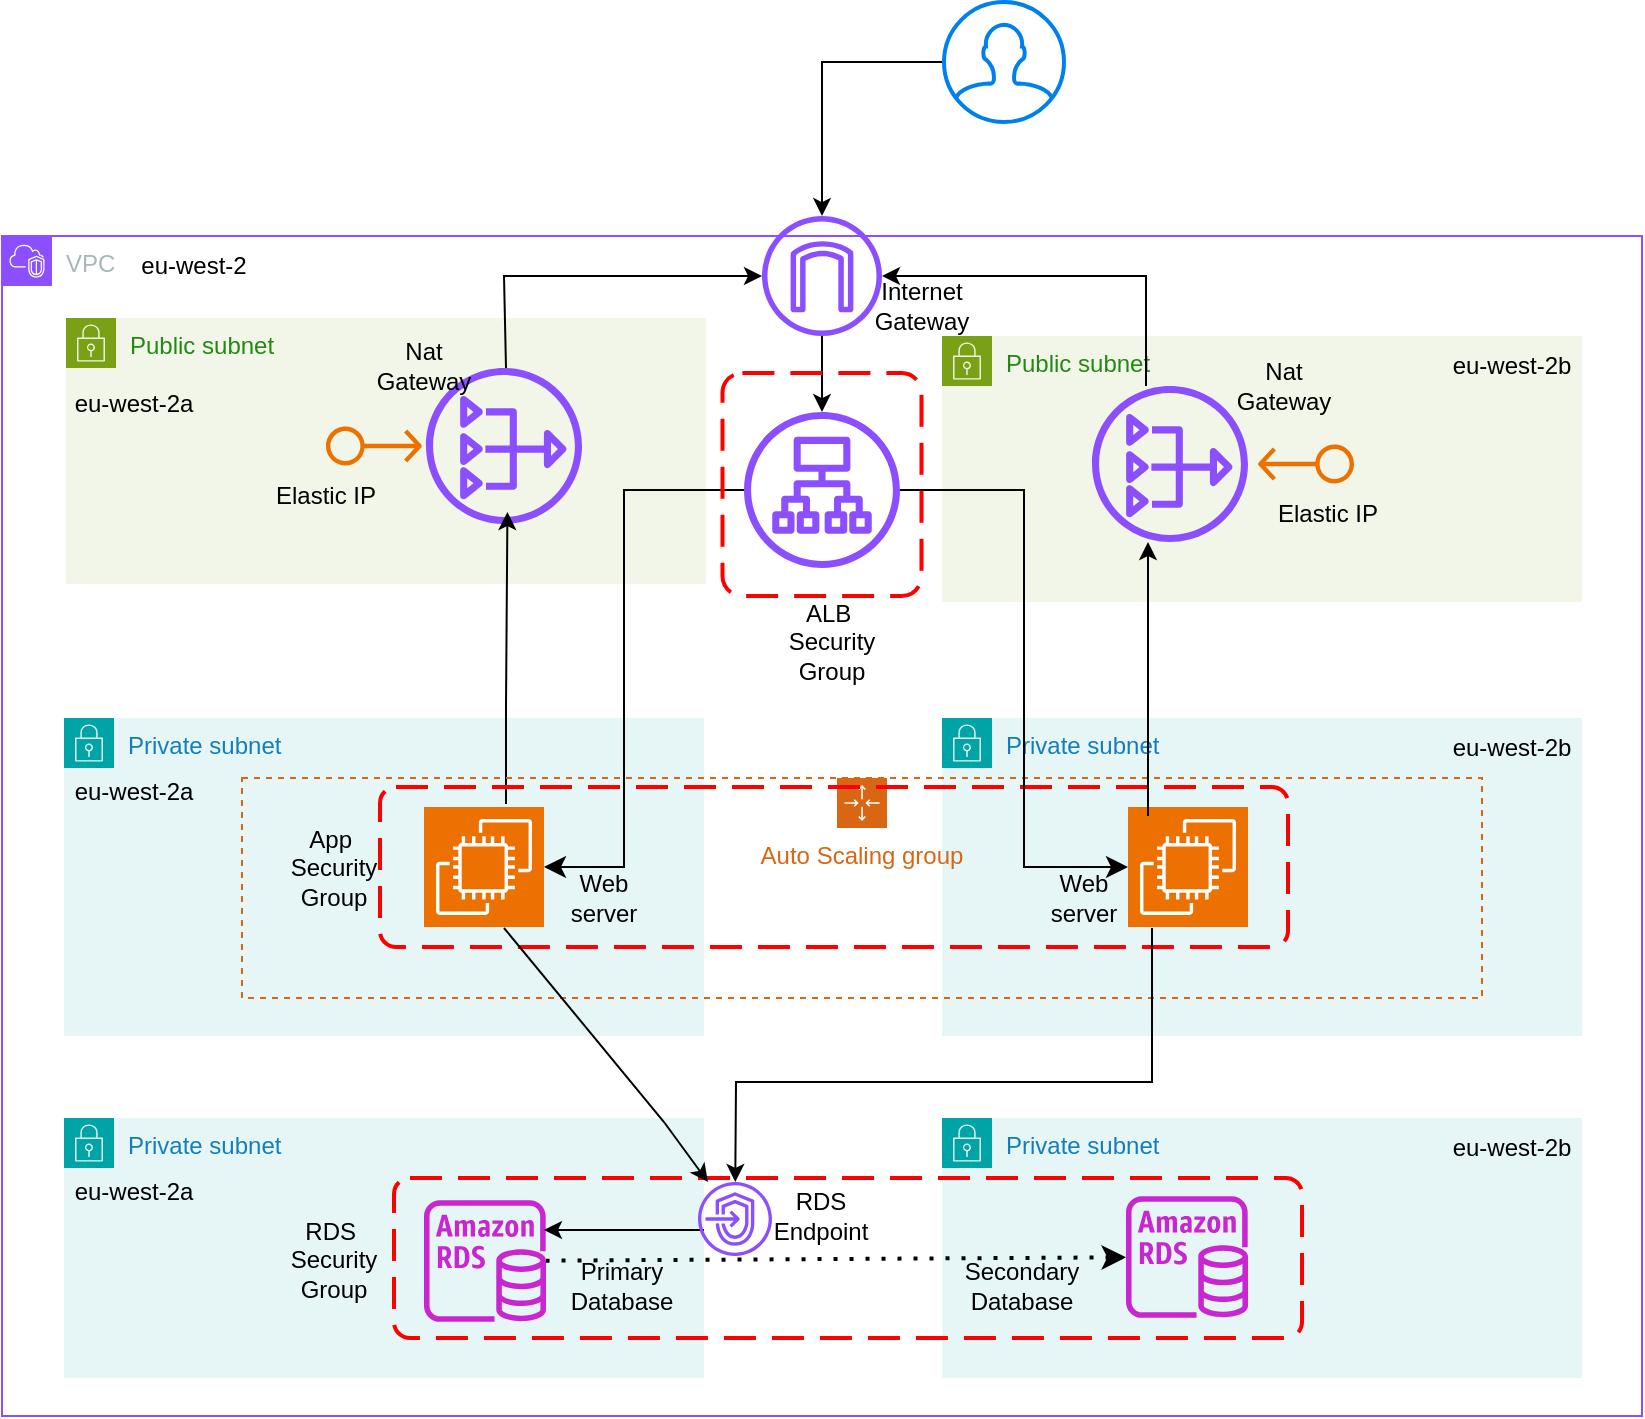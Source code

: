 <mxfile version="24.6.3" type="device">
  <diagram name="Page-1" id="XunEHdQ2r4Ur_lCHkOZh">
    <mxGraphModel dx="1670" dy="892" grid="1" gridSize="10" guides="1" tooltips="1" connect="1" arrows="1" fold="1" page="1" pageScale="1" pageWidth="850" pageHeight="1100" math="0" shadow="0">
      <root>
        <mxCell id="0" />
        <mxCell id="1" parent="0" />
        <mxCell id="7yGEbL5kupSrWjwdthF7-4" value="Public subnet" style="points=[[0,0],[0.25,0],[0.5,0],[0.75,0],[1,0],[1,0.25],[1,0.5],[1,0.75],[1,1],[0.75,1],[0.5,1],[0.25,1],[0,1],[0,0.75],[0,0.5],[0,0.25]];outlineConnect=0;gradientColor=none;html=1;whiteSpace=wrap;fontSize=12;fontStyle=0;container=1;pointerEvents=0;collapsible=0;recursiveResize=0;shape=mxgraph.aws4.group;grIcon=mxgraph.aws4.group_security_group;grStroke=0;strokeColor=#7AA116;fillColor=#F2F6E8;verticalAlign=top;align=left;spacingLeft=30;fontColor=#248814;dashed=0;" parent="1" vertex="1">
          <mxGeometry x="41" y="198" width="320" height="133" as="geometry" />
        </mxCell>
        <mxCell id="7yGEbL5kupSrWjwdthF7-7" value="" style="sketch=0;outlineConnect=0;fontColor=#232F3E;gradientColor=none;fillColor=#8C4FFF;strokeColor=none;dashed=0;verticalLabelPosition=bottom;verticalAlign=top;align=center;html=1;fontSize=12;fontStyle=0;aspect=fixed;pointerEvents=1;shape=mxgraph.aws4.nat_gateway;" parent="7yGEbL5kupSrWjwdthF7-4" vertex="1">
          <mxGeometry x="180" y="25" width="78" height="78" as="geometry" />
        </mxCell>
        <mxCell id="7yGEbL5kupSrWjwdthF7-9" value="" style="sketch=0;outlineConnect=0;fontColor=#232F3E;gradientColor=none;fillColor=#ED7100;strokeColor=none;dashed=0;verticalLabelPosition=bottom;verticalAlign=top;align=center;html=1;fontSize=12;fontStyle=0;aspect=fixed;pointerEvents=1;shape=mxgraph.aws4.elastic_ip_address;" parent="7yGEbL5kupSrWjwdthF7-4" vertex="1">
          <mxGeometry x="130" y="54" width="48" height="20" as="geometry" />
        </mxCell>
        <mxCell id="7yGEbL5kupSrWjwdthF7-12" value="" style="endArrow=classic;html=1;rounded=0;" parent="7yGEbL5kupSrWjwdthF7-4" target="7yGEbL5kupSrWjwdthF7-6" edge="1">
          <mxGeometry width="50" height="50" relative="1" as="geometry">
            <mxPoint x="220" y="25" as="sourcePoint" />
            <mxPoint x="270" y="-25" as="targetPoint" />
            <Array as="points">
              <mxPoint x="219" y="-21" />
            </Array>
          </mxGeometry>
        </mxCell>
        <mxCell id="7yGEbL5kupSrWjwdthF7-17" value="Elastic IP" style="text;html=1;align=center;verticalAlign=middle;whiteSpace=wrap;rounded=0;" parent="7yGEbL5kupSrWjwdthF7-4" vertex="1">
          <mxGeometry x="100" y="74" width="60" height="30" as="geometry" />
        </mxCell>
        <mxCell id="7yGEbL5kupSrWjwdthF7-1" value="VPC" style="points=[[0,0],[0.25,0],[0.5,0],[0.75,0],[1,0],[1,0.25],[1,0.5],[1,0.75],[1,1],[0.75,1],[0.5,1],[0.25,1],[0,1],[0,0.75],[0,0.5],[0,0.25]];outlineConnect=0;gradientColor=none;html=1;whiteSpace=wrap;fontSize=12;fontStyle=0;container=1;pointerEvents=0;collapsible=0;recursiveResize=0;shape=mxgraph.aws4.group;grIcon=mxgraph.aws4.group_vpc2;strokeColor=#8C4FFF;fillColor=none;verticalAlign=top;align=left;spacingLeft=30;fontColor=#AAB7B8;dashed=0;" parent="1" vertex="1">
          <mxGeometry x="9" y="157" width="820" height="590" as="geometry" />
        </mxCell>
        <mxCell id="7yGEbL5kupSrWjwdthF7-2" value="Public subnet" style="points=[[0,0],[0.25,0],[0.5,0],[0.75,0],[1,0],[1,0.25],[1,0.5],[1,0.75],[1,1],[0.75,1],[0.5,1],[0.25,1],[0,1],[0,0.75],[0,0.5],[0,0.25]];outlineConnect=0;gradientColor=none;html=1;whiteSpace=wrap;fontSize=12;fontStyle=0;container=1;pointerEvents=0;collapsible=0;recursiveResize=0;shape=mxgraph.aws4.group;grIcon=mxgraph.aws4.group_security_group;grStroke=0;strokeColor=#7AA116;fillColor=#F2F6E8;verticalAlign=top;align=left;spacingLeft=30;fontColor=#248814;dashed=0;" parent="7yGEbL5kupSrWjwdthF7-1" vertex="1">
          <mxGeometry x="470" y="50" width="320" height="133" as="geometry" />
        </mxCell>
        <mxCell id="7yGEbL5kupSrWjwdthF7-10" value="" style="sketch=0;outlineConnect=0;fontColor=#232F3E;gradientColor=none;fillColor=#ED7100;strokeColor=none;verticalLabelPosition=bottom;verticalAlign=top;align=center;html=1;fontSize=12;fontStyle=0;aspect=fixed;pointerEvents=1;shape=mxgraph.aws4.elastic_ip_address;direction=west;" parent="7yGEbL5kupSrWjwdthF7-2" vertex="1">
          <mxGeometry x="158" y="54" width="48" height="20" as="geometry" />
        </mxCell>
        <mxCell id="7yGEbL5kupSrWjwdthF7-8" value="" style="sketch=0;outlineConnect=0;fontColor=#232F3E;gradientColor=none;fillColor=#8C4FFF;strokeColor=none;dashed=0;verticalLabelPosition=bottom;verticalAlign=top;align=center;html=1;fontSize=12;fontStyle=0;aspect=fixed;pointerEvents=1;shape=mxgraph.aws4.nat_gateway;" parent="7yGEbL5kupSrWjwdthF7-2" vertex="1">
          <mxGeometry x="75" y="25" width="78" height="78" as="geometry" />
        </mxCell>
        <mxCell id="7yGEbL5kupSrWjwdthF7-13" value="" style="endArrow=classic;html=1;rounded=0;" parent="7yGEbL5kupSrWjwdthF7-2" target="7yGEbL5kupSrWjwdthF7-6" edge="1">
          <mxGeometry width="50" height="50" relative="1" as="geometry">
            <mxPoint x="102" y="25" as="sourcePoint" />
            <mxPoint x="-18" y="-34" as="targetPoint" />
            <Array as="points">
              <mxPoint x="102" y="-30" />
            </Array>
          </mxGeometry>
        </mxCell>
        <mxCell id="7yGEbL5kupSrWjwdthF7-16" value="Nat Gateway" style="text;html=1;align=center;verticalAlign=middle;whiteSpace=wrap;rounded=0;" parent="7yGEbL5kupSrWjwdthF7-2" vertex="1">
          <mxGeometry x="141" y="10" width="60" height="30" as="geometry" />
        </mxCell>
        <mxCell id="7yGEbL5kupSrWjwdthF7-18" value="Elastic IP" style="text;html=1;align=center;verticalAlign=middle;whiteSpace=wrap;rounded=0;" parent="7yGEbL5kupSrWjwdthF7-2" vertex="1">
          <mxGeometry x="163" y="74" width="60" height="30" as="geometry" />
        </mxCell>
        <mxCell id="7yGEbL5kupSrWjwdthF7-71" value="eu-west-2b" style="text;html=1;align=center;verticalAlign=middle;whiteSpace=wrap;rounded=0;" parent="7yGEbL5kupSrWjwdthF7-2" vertex="1">
          <mxGeometry x="250" width="70" height="30" as="geometry" />
        </mxCell>
        <mxCell id="7yGEbL5kupSrWjwdthF7-5" value="" style="sketch=0;outlineConnect=0;fontColor=#232F3E;gradientColor=none;fillColor=#8C4FFF;strokeColor=none;dashed=0;verticalLabelPosition=bottom;verticalAlign=top;align=center;html=1;fontSize=12;fontStyle=0;aspect=fixed;pointerEvents=1;shape=mxgraph.aws4.application_load_balancer;" parent="7yGEbL5kupSrWjwdthF7-1" vertex="1">
          <mxGeometry x="371" y="88" width="78" height="78" as="geometry" />
        </mxCell>
        <mxCell id="7yGEbL5kupSrWjwdthF7-19" value="Private subnet" style="points=[[0,0],[0.25,0],[0.5,0],[0.75,0],[1,0],[1,0.25],[1,0.5],[1,0.75],[1,1],[0.75,1],[0.5,1],[0.25,1],[0,1],[0,0.75],[0,0.5],[0,0.25]];outlineConnect=0;gradientColor=none;html=1;whiteSpace=wrap;fontSize=12;fontStyle=0;container=1;pointerEvents=0;collapsible=0;recursiveResize=0;shape=mxgraph.aws4.group;grIcon=mxgraph.aws4.group_security_group;grStroke=0;strokeColor=#00A4A6;fillColor=#E6F6F7;verticalAlign=top;align=left;spacingLeft=30;fontColor=#147EBA;dashed=0;" parent="7yGEbL5kupSrWjwdthF7-1" vertex="1">
          <mxGeometry x="31" y="241" width="320" height="159" as="geometry" />
        </mxCell>
        <mxCell id="7yGEbL5kupSrWjwdthF7-34" value="" style="endArrow=classic;html=1;rounded=0;" parent="7yGEbL5kupSrWjwdthF7-19" edge="1">
          <mxGeometry width="50" height="50" relative="1" as="geometry">
            <mxPoint x="221" y="43" as="sourcePoint" />
            <mxPoint x="221.713" y="-103" as="targetPoint" />
            <Array as="points">
              <mxPoint x="221" y="-6" />
            </Array>
          </mxGeometry>
        </mxCell>
        <mxCell id="7yGEbL5kupSrWjwdthF7-69" value="eu-west-2a" style="text;html=1;align=center;verticalAlign=middle;whiteSpace=wrap;rounded=0;" parent="7yGEbL5kupSrWjwdthF7-19" vertex="1">
          <mxGeometry y="22" width="70" height="30" as="geometry" />
        </mxCell>
        <mxCell id="7yGEbL5kupSrWjwdthF7-20" value="Private subnet" style="points=[[0,0],[0.25,0],[0.5,0],[0.75,0],[1,0],[1,0.25],[1,0.5],[1,0.75],[1,1],[0.75,1],[0.5,1],[0.25,1],[0,1],[0,0.75],[0,0.5],[0,0.25]];outlineConnect=0;gradientColor=none;html=1;whiteSpace=wrap;fontSize=12;fontStyle=0;container=1;pointerEvents=0;collapsible=0;recursiveResize=0;shape=mxgraph.aws4.group;grIcon=mxgraph.aws4.group_security_group;grStroke=0;strokeColor=#00A4A6;fillColor=#E6F6F7;verticalAlign=top;align=left;spacingLeft=30;fontColor=#147EBA;dashed=0;" parent="7yGEbL5kupSrWjwdthF7-1" vertex="1">
          <mxGeometry x="470" y="241" width="320" height="159" as="geometry" />
        </mxCell>
        <mxCell id="7yGEbL5kupSrWjwdthF7-72" value="eu-west-2b" style="text;html=1;align=center;verticalAlign=middle;whiteSpace=wrap;rounded=0;" parent="7yGEbL5kupSrWjwdthF7-20" vertex="1">
          <mxGeometry x="250" width="70" height="30" as="geometry" />
        </mxCell>
        <mxCell id="7yGEbL5kupSrWjwdthF7-6" value="" style="sketch=0;outlineConnect=0;fontColor=#232F3E;gradientColor=none;fillColor=#8C4FFF;strokeColor=none;dashed=0;verticalLabelPosition=bottom;verticalAlign=top;align=center;html=1;fontSize=12;fontStyle=0;aspect=fixed;pointerEvents=1;shape=mxgraph.aws4.internet_gateway;" parent="7yGEbL5kupSrWjwdthF7-1" vertex="1">
          <mxGeometry x="380" y="-10" width="60" height="60" as="geometry" />
        </mxCell>
        <mxCell id="7yGEbL5kupSrWjwdthF7-14" value="" style="endArrow=classic;html=1;rounded=0;" parent="7yGEbL5kupSrWjwdthF7-1" source="7yGEbL5kupSrWjwdthF7-6" target="7yGEbL5kupSrWjwdthF7-5" edge="1">
          <mxGeometry width="50" height="50" relative="1" as="geometry">
            <mxPoint x="413" y="30" as="sourcePoint" />
            <mxPoint x="533" y="89" as="targetPoint" />
          </mxGeometry>
        </mxCell>
        <mxCell id="7yGEbL5kupSrWjwdthF7-21" value="Private subnet" style="points=[[0,0],[0.25,0],[0.5,0],[0.75,0],[1,0],[1,0.25],[1,0.5],[1,0.75],[1,1],[0.75,1],[0.5,1],[0.25,1],[0,1],[0,0.75],[0,0.5],[0,0.25]];outlineConnect=0;gradientColor=none;html=1;whiteSpace=wrap;fontSize=12;fontStyle=0;container=1;pointerEvents=0;collapsible=0;recursiveResize=0;shape=mxgraph.aws4.group;grIcon=mxgraph.aws4.group_security_group;grStroke=0;strokeColor=#00A4A6;fillColor=#E6F6F7;verticalAlign=top;align=left;spacingLeft=30;fontColor=#147EBA;dashed=0;" parent="7yGEbL5kupSrWjwdthF7-1" vertex="1">
          <mxGeometry x="31" y="441" width="320" height="130" as="geometry" />
        </mxCell>
        <mxCell id="7yGEbL5kupSrWjwdthF7-27" value="" style="sketch=0;outlineConnect=0;fontColor=#232F3E;gradientColor=none;fillColor=#C925D1;strokeColor=none;dashed=0;verticalLabelPosition=bottom;verticalAlign=top;align=center;html=1;fontSize=12;fontStyle=0;aspect=fixed;pointerEvents=1;shape=mxgraph.aws4.rds_instance;" parent="7yGEbL5kupSrWjwdthF7-21" vertex="1">
          <mxGeometry x="180" y="41" width="61" height="61" as="geometry" />
        </mxCell>
        <mxCell id="7yGEbL5kupSrWjwdthF7-44" value="RDS&amp;nbsp;&lt;br&gt;Security Group" style="text;html=1;align=center;verticalAlign=middle;whiteSpace=wrap;rounded=0;" parent="7yGEbL5kupSrWjwdthF7-21" vertex="1">
          <mxGeometry x="105" y="56" width="60" height="30" as="geometry" />
        </mxCell>
        <mxCell id="7yGEbL5kupSrWjwdthF7-70" value="eu-west-2a" style="text;html=1;align=center;verticalAlign=middle;whiteSpace=wrap;rounded=0;" parent="7yGEbL5kupSrWjwdthF7-21" vertex="1">
          <mxGeometry y="22" width="70" height="30" as="geometry" />
        </mxCell>
        <mxCell id="rQXVOeAWoRZ2xIo--sau-6" value="" style="endArrow=classic;html=1;rounded=0;" edge="1" parent="7yGEbL5kupSrWjwdthF7-21">
          <mxGeometry width="50" height="50" relative="1" as="geometry">
            <mxPoint x="320" y="56" as="sourcePoint" />
            <mxPoint x="240" y="56" as="targetPoint" />
          </mxGeometry>
        </mxCell>
        <mxCell id="7yGEbL5kupSrWjwdthF7-22" value="Private subnet" style="points=[[0,0],[0.25,0],[0.5,0],[0.75,0],[1,0],[1,0.25],[1,0.5],[1,0.75],[1,1],[0.75,1],[0.5,1],[0.25,1],[0,1],[0,0.75],[0,0.5],[0,0.25]];outlineConnect=0;gradientColor=none;html=1;whiteSpace=wrap;fontSize=12;fontStyle=0;container=1;pointerEvents=0;collapsible=0;recursiveResize=0;shape=mxgraph.aws4.group;grIcon=mxgraph.aws4.group_security_group;grStroke=0;strokeColor=#00A4A6;fillColor=#E6F6F7;verticalAlign=top;align=left;spacingLeft=30;fontColor=#147EBA;dashed=0;" parent="7yGEbL5kupSrWjwdthF7-1" vertex="1">
          <mxGeometry x="470" y="441" width="320" height="130" as="geometry" />
        </mxCell>
        <mxCell id="7yGEbL5kupSrWjwdthF7-28" value="" style="sketch=0;outlineConnect=0;fontColor=#232F3E;gradientColor=none;fillColor=#C925D1;strokeColor=none;dashed=0;verticalLabelPosition=bottom;verticalAlign=top;align=center;html=1;fontSize=12;fontStyle=0;aspect=fixed;pointerEvents=1;shape=mxgraph.aws4.rds_instance;" parent="7yGEbL5kupSrWjwdthF7-22" vertex="1">
          <mxGeometry x="92" y="39" width="61" height="61" as="geometry" />
        </mxCell>
        <mxCell id="7yGEbL5kupSrWjwdthF7-73" value="eu-west-2b" style="text;html=1;align=center;verticalAlign=middle;whiteSpace=wrap;rounded=0;" parent="7yGEbL5kupSrWjwdthF7-22" vertex="1">
          <mxGeometry x="250" width="70" height="30" as="geometry" />
        </mxCell>
        <mxCell id="7yGEbL5kupSrWjwdthF7-23" value="Auto Scaling group" style="points=[[0,0],[0.25,0],[0.5,0],[0.75,0],[1,0],[1,0.25],[1,0.5],[1,0.75],[1,1],[0.75,1],[0.5,1],[0.25,1],[0,1],[0,0.75],[0,0.5],[0,0.25]];outlineConnect=0;gradientColor=none;html=1;whiteSpace=wrap;fontSize=12;fontStyle=0;container=1;pointerEvents=0;collapsible=0;recursiveResize=0;shape=mxgraph.aws4.groupCenter;grIcon=mxgraph.aws4.group_auto_scaling_group;grStroke=1;strokeColor=#D86613;fillColor=none;verticalAlign=top;align=center;fontColor=#D86613;dashed=1;spacingTop=25;" parent="7yGEbL5kupSrWjwdthF7-1" vertex="1">
          <mxGeometry x="120" y="271" width="620" height="110" as="geometry" />
        </mxCell>
        <mxCell id="7yGEbL5kupSrWjwdthF7-24" value="" style="sketch=0;points=[[0,0,0],[0.25,0,0],[0.5,0,0],[0.75,0,0],[1,0,0],[0,1,0],[0.25,1,0],[0.5,1,0],[0.75,1,0],[1,1,0],[0,0.25,0],[0,0.5,0],[0,0.75,0],[1,0.25,0],[1,0.5,0],[1,0.75,0]];outlineConnect=0;fontColor=#232F3E;fillColor=#ED7100;strokeColor=#ffffff;dashed=0;verticalLabelPosition=bottom;verticalAlign=top;align=center;html=1;fontSize=12;fontStyle=0;aspect=fixed;shape=mxgraph.aws4.resourceIcon;resIcon=mxgraph.aws4.ec2;" parent="7yGEbL5kupSrWjwdthF7-23" vertex="1">
          <mxGeometry x="91" y="14.5" width="60" height="60" as="geometry" />
        </mxCell>
        <mxCell id="7yGEbL5kupSrWjwdthF7-25" value="" style="sketch=0;points=[[0,0,0],[0.25,0,0],[0.5,0,0],[0.75,0,0],[1,0,0],[0,1,0],[0.25,1,0],[0.5,1,0],[0.75,1,0],[1,1,0],[0,0.25,0],[0,0.5,0],[0,0.75,0],[1,0.25,0],[1,0.5,0],[1,0.75,0]];outlineConnect=0;fontColor=#232F3E;fillColor=#ED7100;strokeColor=#ffffff;dashed=0;verticalLabelPosition=bottom;verticalAlign=top;align=center;html=1;fontSize=12;fontStyle=0;aspect=fixed;shape=mxgraph.aws4.resourceIcon;resIcon=mxgraph.aws4.ec2;" parent="7yGEbL5kupSrWjwdthF7-23" vertex="1">
          <mxGeometry x="443" y="14.5" width="60" height="60" as="geometry" />
        </mxCell>
        <mxCell id="7yGEbL5kupSrWjwdthF7-37" value="Web server" style="text;html=1;align=center;verticalAlign=middle;whiteSpace=wrap;rounded=0;" parent="7yGEbL5kupSrWjwdthF7-23" vertex="1">
          <mxGeometry x="151" y="44.5" width="60" height="30" as="geometry" />
        </mxCell>
        <mxCell id="7yGEbL5kupSrWjwdthF7-38" value="Web server" style="text;html=1;align=center;verticalAlign=middle;whiteSpace=wrap;rounded=0;" parent="7yGEbL5kupSrWjwdthF7-23" vertex="1">
          <mxGeometry x="391" y="44.5" width="60" height="30" as="geometry" />
        </mxCell>
        <mxCell id="7yGEbL5kupSrWjwdthF7-43" value="App&amp;nbsp;&lt;br&gt;Security Group" style="text;html=1;align=center;verticalAlign=middle;whiteSpace=wrap;rounded=0;" parent="7yGEbL5kupSrWjwdthF7-23" vertex="1">
          <mxGeometry x="16" y="29.5" width="60" height="30" as="geometry" />
        </mxCell>
        <mxCell id="7yGEbL5kupSrWjwdthF7-29" value="" style="rounded=1;arcSize=10;dashed=1;strokeColor=#ff0000;fillColor=none;gradientColor=none;dashPattern=8 4;strokeWidth=2;" parent="7yGEbL5kupSrWjwdthF7-23" vertex="1">
          <mxGeometry x="69" y="4.5" width="454" height="80" as="geometry" />
        </mxCell>
        <mxCell id="7yGEbL5kupSrWjwdthF7-30" value="" style="rounded=1;arcSize=10;dashed=1;strokeColor=#ff0000;fillColor=none;gradientColor=none;dashPattern=8 4;strokeWidth=2;" parent="7yGEbL5kupSrWjwdthF7-1" vertex="1">
          <mxGeometry x="196" y="471" width="454" height="80" as="geometry" />
        </mxCell>
        <mxCell id="7yGEbL5kupSrWjwdthF7-35" value="" style="endArrow=classic;html=1;rounded=0;" parent="7yGEbL5kupSrWjwdthF7-1" edge="1">
          <mxGeometry width="50" height="50" relative="1" as="geometry">
            <mxPoint x="573" y="290" as="sourcePoint" />
            <mxPoint x="573" y="153" as="targetPoint" />
            <Array as="points">
              <mxPoint x="573" y="250" />
            </Array>
          </mxGeometry>
        </mxCell>
        <mxCell id="7yGEbL5kupSrWjwdthF7-40" value="Secondary Database&lt;span style=&quot;color: rgba(0, 0, 0, 0); font-family: monospace; font-size: 0px; text-align: start; text-wrap: nowrap;&quot;&gt;%3CmxGraphModel%3E%3Croot%3E%3CmxCell%20id%3D%220%22%2F%3E%3CmxCell%20id%3D%221%22%20parent%3D%220%22%2F%3E%3CmxCell%20id%3D%222%22%20value%3D%22Web%20server%22%20style%3D%22text%3Bhtml%3D1%3Balign%3Dcenter%3BverticalAlign%3Dmiddle%3BwhiteSpace%3Dwrap%3Brounded%3D0%3B%22%20vertex%3D%221%22%20parent%3D%221%22%3E%3CmxGeometry%20x%3D%22290%22%20y%3D%22347%22%20width%3D%2260%22%20height%3D%2230%22%20as%3D%22geometry%22%2F%3E%3C%2FmxCell%3E%3C%2Froot%3E%3C%2FmxGraphModel%3E&lt;/span&gt;" style="text;html=1;align=center;verticalAlign=middle;whiteSpace=wrap;rounded=0;" parent="7yGEbL5kupSrWjwdthF7-1" vertex="1">
          <mxGeometry x="480" y="510" width="60" height="30" as="geometry" />
        </mxCell>
        <mxCell id="7yGEbL5kupSrWjwdthF7-41" value="Internet Gateway" style="text;html=1;align=center;verticalAlign=middle;whiteSpace=wrap;rounded=0;" parent="7yGEbL5kupSrWjwdthF7-1" vertex="1">
          <mxGeometry x="430" y="20" width="60" height="30" as="geometry" />
        </mxCell>
        <mxCell id="7yGEbL5kupSrWjwdthF7-42" value="ALB&amp;nbsp;&lt;br&gt;Security Group" style="text;html=1;align=center;verticalAlign=middle;whiteSpace=wrap;rounded=0;" parent="7yGEbL5kupSrWjwdthF7-1" vertex="1">
          <mxGeometry x="385" y="188" width="60" height="30" as="geometry" />
        </mxCell>
        <mxCell id="7yGEbL5kupSrWjwdthF7-45" value="" style="endArrow=classic;html=1;rounded=0;" parent="7yGEbL5kupSrWjwdthF7-1" edge="1" target="rQXVOeAWoRZ2xIo--sau-4">
          <mxGeometry width="50" height="50" relative="1" as="geometry">
            <mxPoint x="251" y="346" as="sourcePoint" />
            <mxPoint x="251" y="484" as="targetPoint" />
            <Array as="points">
              <mxPoint x="331" y="443" />
            </Array>
          </mxGeometry>
        </mxCell>
        <mxCell id="7yGEbL5kupSrWjwdthF7-46" value="" style="endArrow=classic;html=1;rounded=0;" parent="7yGEbL5kupSrWjwdthF7-1" edge="1" target="rQXVOeAWoRZ2xIo--sau-4">
          <mxGeometry width="50" height="50" relative="1" as="geometry">
            <mxPoint x="575" y="346" as="sourcePoint" />
            <mxPoint x="272" y="513" as="targetPoint" />
            <Array as="points">
              <mxPoint x="575" y="423" />
              <mxPoint x="431" y="423" />
              <mxPoint x="367" y="423" />
            </Array>
          </mxGeometry>
        </mxCell>
        <mxCell id="7yGEbL5kupSrWjwdthF7-61" value="" style="edgeStyle=segmentEdgeStyle;endArrow=classic;html=1;curved=0;rounded=0;endSize=8;startSize=8;entryX=1;entryY=0.5;entryDx=0;entryDy=0;entryPerimeter=0;" parent="7yGEbL5kupSrWjwdthF7-1" source="7yGEbL5kupSrWjwdthF7-5" target="7yGEbL5kupSrWjwdthF7-24" edge="1">
          <mxGeometry width="50" height="50" relative="1" as="geometry">
            <mxPoint x="351" y="140" as="sourcePoint" />
            <mxPoint x="261" y="240" as="targetPoint" />
            <Array as="points">
              <mxPoint x="311" y="127" />
              <mxPoint x="311" y="316" />
            </Array>
          </mxGeometry>
        </mxCell>
        <mxCell id="7yGEbL5kupSrWjwdthF7-15" value="Nat Gateway" style="text;html=1;align=center;verticalAlign=middle;whiteSpace=wrap;rounded=0;" parent="7yGEbL5kupSrWjwdthF7-1" vertex="1">
          <mxGeometry x="181" y="50" width="60" height="30" as="geometry" />
        </mxCell>
        <mxCell id="7yGEbL5kupSrWjwdthF7-64" value="" style="edgeStyle=segmentEdgeStyle;endArrow=classic;html=1;curved=0;rounded=0;endSize=8;startSize=8;entryX=0;entryY=0.5;entryDx=0;entryDy=0;entryPerimeter=0;" parent="7yGEbL5kupSrWjwdthF7-1" source="7yGEbL5kupSrWjwdthF7-5" target="7yGEbL5kupSrWjwdthF7-25" edge="1">
          <mxGeometry width="50" height="50" relative="1" as="geometry">
            <mxPoint x="410" y="166" as="sourcePoint" />
            <mxPoint x="490" y="276" as="targetPoint" />
            <Array as="points">
              <mxPoint x="511" y="127" />
              <mxPoint x="511" y="316" />
            </Array>
          </mxGeometry>
        </mxCell>
        <mxCell id="7yGEbL5kupSrWjwdthF7-36" value="" style="rounded=1;arcSize=10;dashed=1;strokeColor=#ff0000;fillColor=none;gradientColor=none;dashPattern=8 4;strokeWidth=2;" parent="7yGEbL5kupSrWjwdthF7-1" vertex="1">
          <mxGeometry x="360.25" y="68.5" width="99.5" height="111.5" as="geometry" />
        </mxCell>
        <mxCell id="7yGEbL5kupSrWjwdthF7-68" value="eu-west-2a" style="text;html=1;align=center;verticalAlign=middle;whiteSpace=wrap;rounded=0;" parent="7yGEbL5kupSrWjwdthF7-1" vertex="1">
          <mxGeometry x="31" y="68.5" width="70" height="30" as="geometry" />
        </mxCell>
        <mxCell id="7yGEbL5kupSrWjwdthF7-74" value="eu-west-2" style="text;html=1;align=center;verticalAlign=middle;whiteSpace=wrap;rounded=0;" parent="7yGEbL5kupSrWjwdthF7-1" vertex="1">
          <mxGeometry x="61" width="70" height="30" as="geometry" />
        </mxCell>
        <mxCell id="rQXVOeAWoRZ2xIo--sau-2" value="" style="endArrow=none;dashed=1;html=1;dashPattern=1 3;strokeWidth=2;rounded=0;startArrow=classic;startFill=1;" edge="1" parent="7yGEbL5kupSrWjwdthF7-1" source="7yGEbL5kupSrWjwdthF7-28" target="7yGEbL5kupSrWjwdthF7-27">
          <mxGeometry width="50" height="50" relative="1" as="geometry">
            <mxPoint x="391" y="453" as="sourcePoint" />
            <mxPoint x="295" y="510" as="targetPoint" />
          </mxGeometry>
        </mxCell>
        <mxCell id="rQXVOeAWoRZ2xIo--sau-4" value="" style="sketch=0;outlineConnect=0;fontColor=#232F3E;gradientColor=none;fillColor=#8C4FFF;strokeColor=none;dashed=0;verticalLabelPosition=bottom;verticalAlign=top;align=center;html=1;fontSize=12;fontStyle=0;aspect=fixed;pointerEvents=1;shape=mxgraph.aws4.endpoints;" vertex="1" parent="7yGEbL5kupSrWjwdthF7-1">
          <mxGeometry x="348" y="473" width="37" height="37" as="geometry" />
        </mxCell>
        <mxCell id="7yGEbL5kupSrWjwdthF7-39" value="Primary Database&lt;span style=&quot;color: rgba(0, 0, 0, 0); font-family: monospace; font-size: 0px; text-align: start; text-wrap: nowrap;&quot;&gt;%3CmxGraphModel%3E%3Croot%3E%3CmxCell%20id%3D%220%22%2F%3E%3CmxCell%20id%3D%221%22%20parent%3D%220%22%2F%3E%3CmxCell%20id%3D%222%22%20value%3D%22Web%20server%22%20style%3D%22text%3Bhtml%3D1%3Balign%3Dcenter%3BverticalAlign%3Dmiddle%3BwhiteSpace%3Dwrap%3Brounded%3D0%3B%22%20vertex%3D%221%22%20parent%3D%221%22%3E%3CmxGeometry%20x%3D%22290%22%20y%3D%22347%22%20width%3D%2260%22%20height%3D%2230%22%20as%3D%22geometry%22%2F%3E%3C%2FmxCell%3E%3C%2Froot%3E%3C%2FmxGraphModel%3E&lt;/span&gt;" style="text;html=1;align=center;verticalAlign=middle;whiteSpace=wrap;rounded=0;" parent="7yGEbL5kupSrWjwdthF7-1" vertex="1">
          <mxGeometry x="280" y="510" width="60" height="30" as="geometry" />
        </mxCell>
        <mxCell id="rQXVOeAWoRZ2xIo--sau-8" value="RDS Endpoint" style="text;html=1;align=center;verticalAlign=middle;whiteSpace=wrap;rounded=0;" vertex="1" parent="7yGEbL5kupSrWjwdthF7-1">
          <mxGeometry x="379" y="480" width="61" height="20" as="geometry" />
        </mxCell>
        <mxCell id="7yGEbL5kupSrWjwdthF7-67" style="edgeStyle=orthogonalEdgeStyle;rounded=0;orthogonalLoop=1;jettySize=auto;html=1;" parent="1" source="7yGEbL5kupSrWjwdthF7-66" target="7yGEbL5kupSrWjwdthF7-6" edge="1">
          <mxGeometry relative="1" as="geometry" />
        </mxCell>
        <mxCell id="7yGEbL5kupSrWjwdthF7-66" value="" style="html=1;verticalLabelPosition=bottom;align=center;labelBackgroundColor=#ffffff;verticalAlign=top;strokeWidth=2;strokeColor=#0080F0;shadow=0;dashed=0;shape=mxgraph.ios7.icons.user;" parent="1" vertex="1">
          <mxGeometry x="480" y="40" width="60" height="60" as="geometry" />
        </mxCell>
      </root>
    </mxGraphModel>
  </diagram>
</mxfile>
